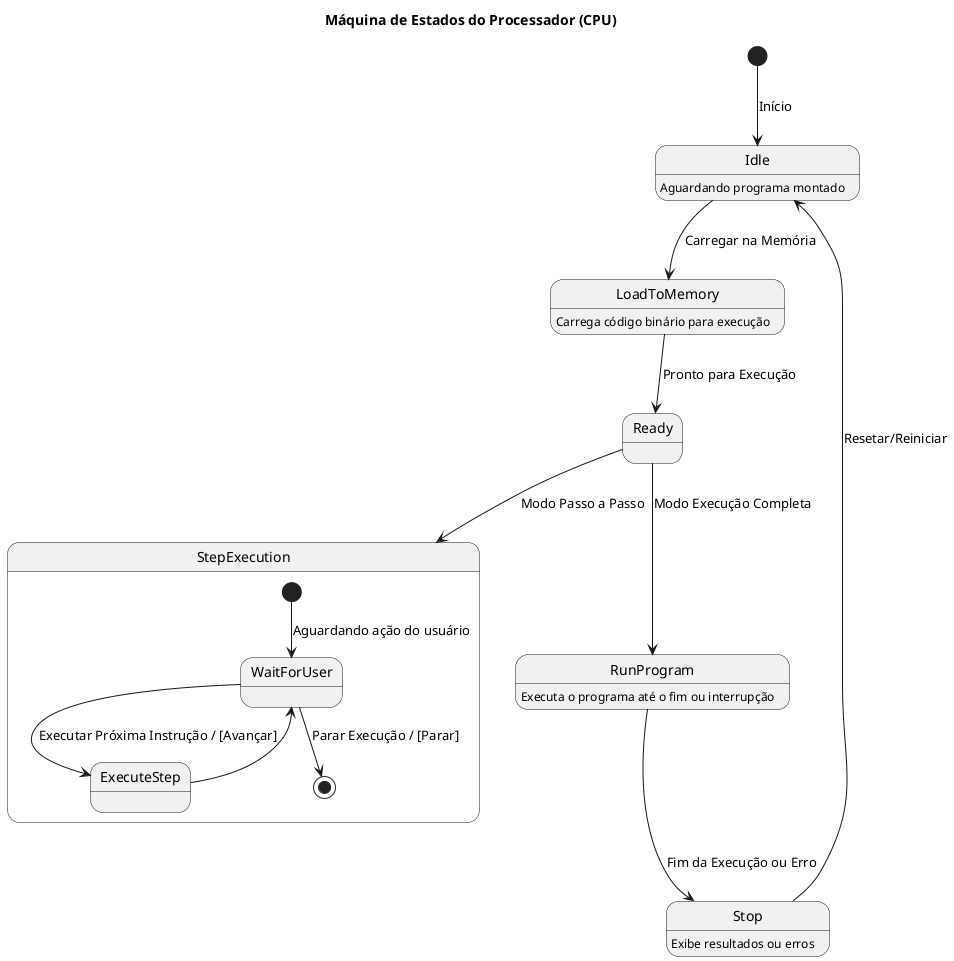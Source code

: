 @startuml CPUStateMachine

    title Máquina de Estados do Processador (CPU)

    [*] --> Idle : Início

    state Idle {
        Idle : Aguardando programa montado
    }

    Idle --> LoadToMemory : Carregar na Memória
    LoadToMemory : Carrega código binário para execução

    LoadToMemory --> Ready : Pronto para Execução

    Ready --> StepExecution : Modo Passo a Passo
    Ready --> RunProgram : Modo Execução Completa

    state StepExecution {
        [*] --> WaitForUser : Aguardando ação do usuário
        WaitForUser --> ExecuteStep : Executar Próxima Instrução / [Avançar]
        ExecuteStep --> WaitForUser
        WaitForUser --> [*] : Parar Execução / [Parar]
    }

    RunProgram : Executa o programa até o fim ou interrupção

    RunProgram --> Stop : Fim da Execução ou Erro
    Stop : Exibe resultados ou erros

    Stop --> Idle : Resetar/Reiniciar

@enduml

